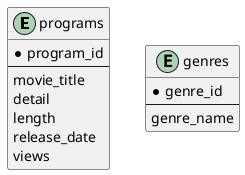 @startuml

entity programs {
  * program_id
  --
  movie_title
  detail
  length
  release_date
  views
}

entity genres {
  * genre_id
  --
  genre_name
}


' genres ||-r--|{ restaurant_geners
' stations ||--|{ restaurant_stations
' restaurants ||-d--|{ restaurant_geners
' restaurants ||-d--|{ restaurant_stations

' users ||--|{ reviews
' restaurants ||-l--|{ reviews


@enduml
